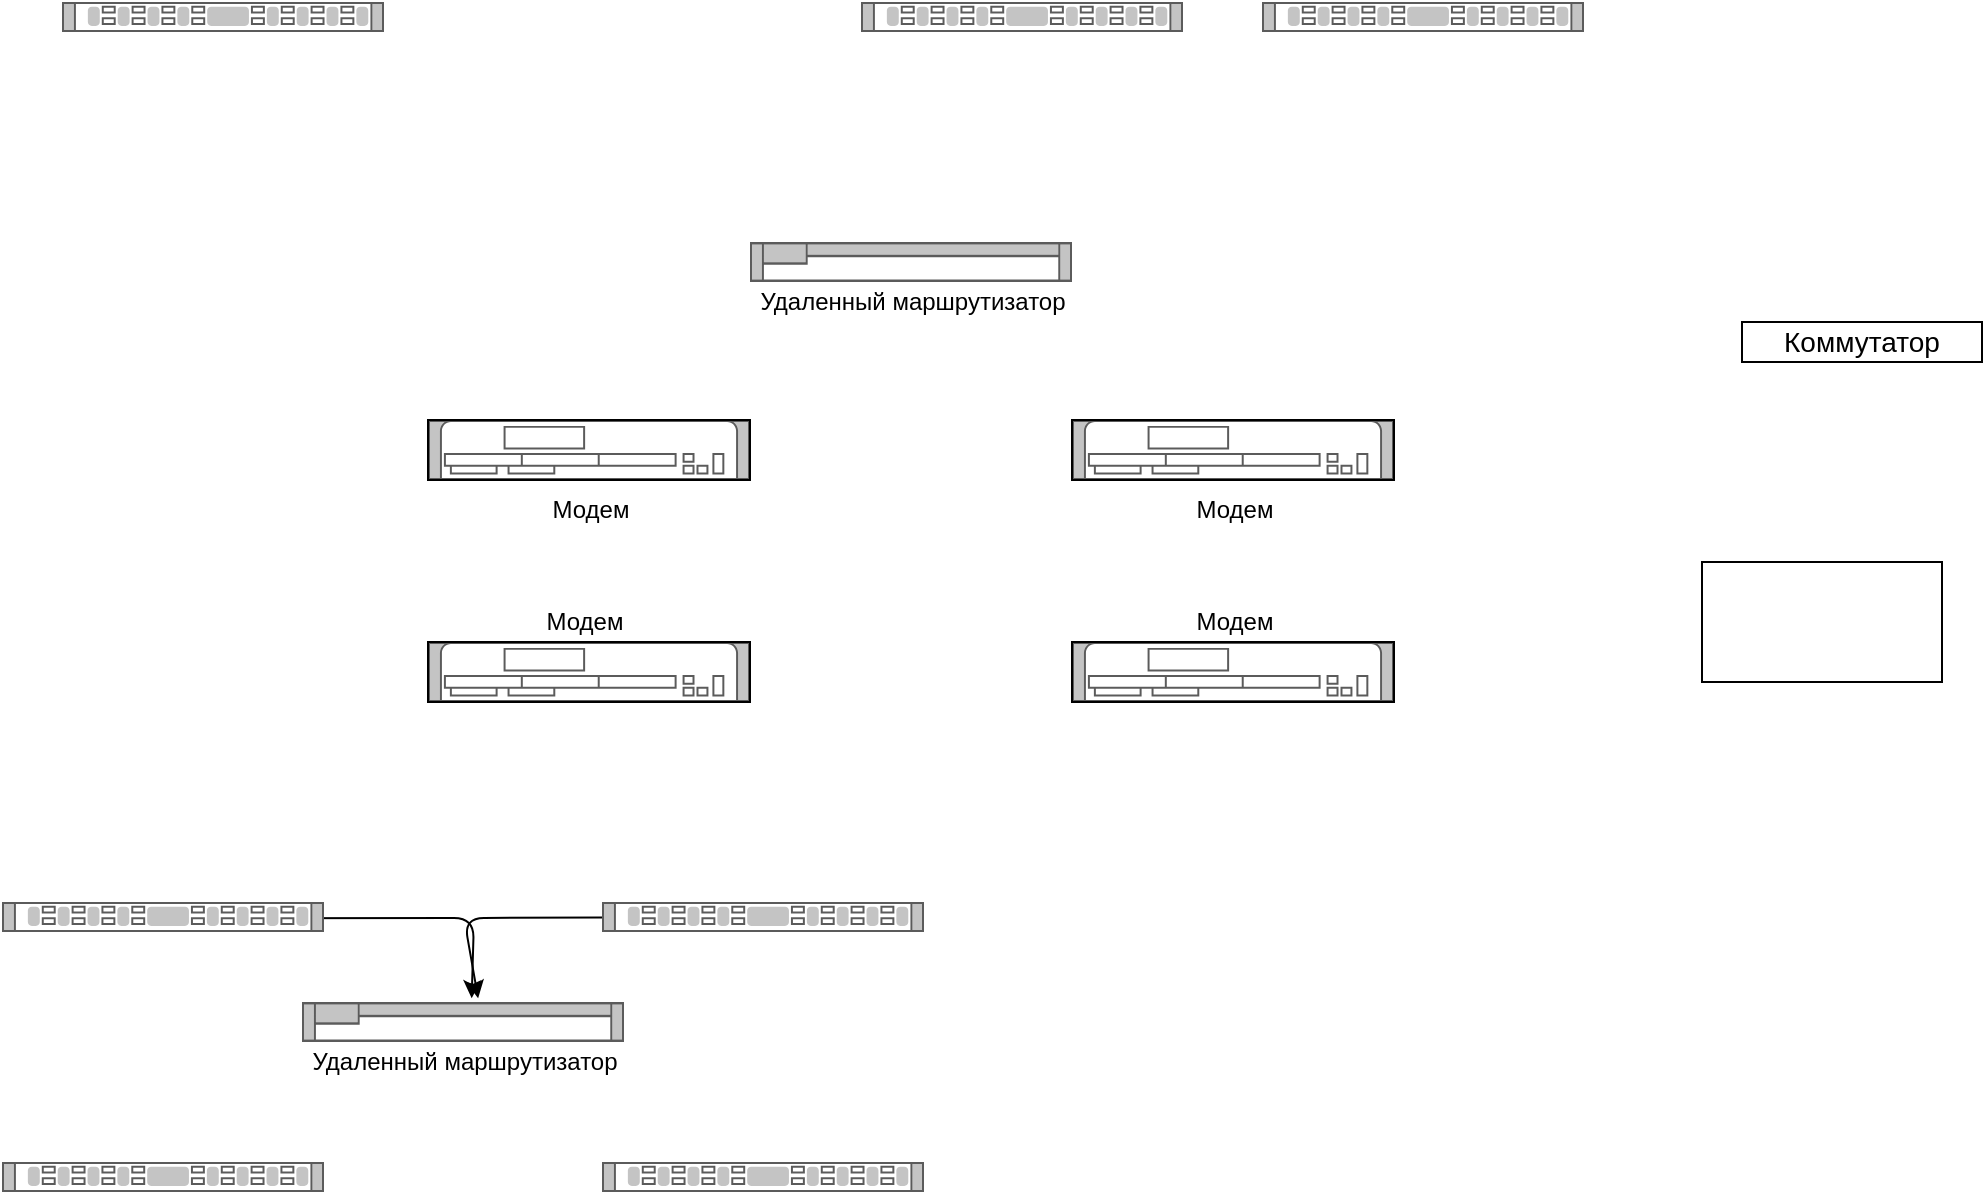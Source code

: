 <mxfile version="13.6.10" type="github">
  <diagram id="Ht1M8jgEwFfnCIfOTk4-" name="Page-1">
    <mxGraphModel dx="1303" dy="728" grid="1" gridSize="10" guides="1" tooltips="1" connect="1" arrows="1" fold="1" page="1" pageScale="1" pageWidth="1169" pageHeight="827" math="0" shadow="0">
      <root>
        <mxCell id="0" />
        <mxCell id="1" parent="0" />
        <mxCell id="H0Uw_oi4I9NrX1j97PpR-26" value="" style="endArrow=classic;html=1;exitX=0.444;exitY=0.541;exitDx=0;exitDy=0;exitPerimeter=0;entryX=0.527;entryY=-0.094;entryDx=0;entryDy=0;entryPerimeter=0;" edge="1" parent="1" source="H0Uw_oi4I9NrX1j97PpR-19" target="H0Uw_oi4I9NrX1j97PpR-17">
          <mxGeometry width="50" height="50" relative="1" as="geometry">
            <mxPoint x="650" y="690" as="sourcePoint" />
            <mxPoint x="700" y="640" as="targetPoint" />
            <Array as="points">
              <mxPoint x="286" y="558" />
            </Array>
          </mxGeometry>
        </mxCell>
        <mxCell id="H0Uw_oi4I9NrX1j97PpR-3" value="" style="shape=mxgraph.rack.cisco.cisco_nexus_3016_switch;html=1;labelPosition=right;align=left;spacingLeft=15;dashed=0;shadow=0;fillColor=#ffffff;" vertex="1" parent="1">
          <mxGeometry x="479.5" y="100" width="161" height="15" as="geometry" />
        </mxCell>
        <mxCell id="H0Uw_oi4I9NrX1j97PpR-4" value="" style="shape=mxgraph.rack.cisco.cisco_1941_series_integrated_services_router;html=1;labelPosition=right;align=left;spacingLeft=15;dashed=0;shadow=0;fillColor=#ffffff;" vertex="1" parent="1">
          <mxGeometry x="585" y="309" width="161" height="30" as="geometry" />
        </mxCell>
        <mxCell id="H0Uw_oi4I9NrX1j97PpR-5" value="" style="shape=mxgraph.rack.cisco.cisco_1905_serial_integrated_services_router;html=1;labelPosition=right;align=left;spacingLeft=15;dashed=0;shadow=0;fillColor=#ffffff;" vertex="1" parent="1">
          <mxGeometry x="424" y="220" width="161" height="20" as="geometry" />
        </mxCell>
        <mxCell id="H0Uw_oi4I9NrX1j97PpR-6" value="" style="shape=mxgraph.rack.cisco.cisco_nexus_3016_switch;html=1;labelPosition=right;align=left;spacingLeft=15;dashed=0;shadow=0;fillColor=#ffffff;" vertex="1" parent="1">
          <mxGeometry x="80" y="100" width="161" height="15" as="geometry" />
        </mxCell>
        <mxCell id="H0Uw_oi4I9NrX1j97PpR-8" value="" style="shape=mxgraph.rack.cisco.cisco_nexus_3016_switch;html=1;labelPosition=right;align=left;spacingLeft=15;dashed=0;shadow=0;fillColor=#ffffff;" vertex="1" parent="1">
          <mxGeometry x="680" y="100" width="161" height="15" as="geometry" />
        </mxCell>
        <mxCell id="H0Uw_oi4I9NrX1j97PpR-9" value="" style="shape=mxgraph.rack.cisco.cisco_1941_series_integrated_services_router;html=1;labelPosition=right;align=left;spacingLeft=15;dashed=0;shadow=0;fillColor=#ffffff;" vertex="1" parent="1">
          <mxGeometry x="263" y="309" width="161" height="30" as="geometry" />
        </mxCell>
        <mxCell id="H0Uw_oi4I9NrX1j97PpR-10" value="Модем" style="text;html=1;align=center;verticalAlign=middle;resizable=0;points=[];autosize=1;" vertex="1" parent="1">
          <mxGeometry x="318.5" y="344" width="50" height="20" as="geometry" />
        </mxCell>
        <mxCell id="H0Uw_oi4I9NrX1j97PpR-11" value="Модем" style="text;html=1;align=center;verticalAlign=middle;resizable=0;points=[];autosize=1;" vertex="1" parent="1">
          <mxGeometry x="640.5" y="344" width="50" height="20" as="geometry" />
        </mxCell>
        <mxCell id="H0Uw_oi4I9NrX1j97PpR-12" value="" style="shape=mxgraph.rack.cisco.cisco_1941_series_integrated_services_router;html=1;labelPosition=right;align=left;spacingLeft=15;dashed=0;shadow=0;fillColor=#ffffff;" vertex="1" parent="1">
          <mxGeometry x="585" y="420" width="161" height="30" as="geometry" />
        </mxCell>
        <mxCell id="H0Uw_oi4I9NrX1j97PpR-13" value="" style="shape=mxgraph.rack.cisco.cisco_1941_series_integrated_services_router;html=1;labelPosition=right;align=left;spacingLeft=15;dashed=0;shadow=0;fillColor=#ffffff;" vertex="1" parent="1">
          <mxGeometry x="263" y="420" width="161" height="30" as="geometry" />
        </mxCell>
        <mxCell id="H0Uw_oi4I9NrX1j97PpR-14" value="Модем" style="text;html=1;align=center;verticalAlign=middle;resizable=0;points=[];autosize=1;" vertex="1" parent="1">
          <mxGeometry x="315.5" y="400" width="50" height="20" as="geometry" />
        </mxCell>
        <mxCell id="H0Uw_oi4I9NrX1j97PpR-15" value="Модем" style="text;html=1;align=center;verticalAlign=middle;resizable=0;points=[];autosize=1;" vertex="1" parent="1">
          <mxGeometry x="640.5" y="400" width="50" height="20" as="geometry" />
        </mxCell>
        <mxCell id="H0Uw_oi4I9NrX1j97PpR-16" value="Удаленный маршрутизатор" style="text;html=1;align=center;verticalAlign=middle;resizable=0;points=[];autosize=1;" vertex="1" parent="1">
          <mxGeometry x="419.5" y="240" width="170" height="20" as="geometry" />
        </mxCell>
        <mxCell id="H0Uw_oi4I9NrX1j97PpR-17" value="" style="shape=mxgraph.rack.cisco.cisco_1905_serial_integrated_services_router;html=1;labelPosition=right;align=left;spacingLeft=15;dashed=0;shadow=0;fillColor=#ffffff;" vertex="1" parent="1">
          <mxGeometry x="200" y="600" width="161" height="20" as="geometry" />
        </mxCell>
        <mxCell id="H0Uw_oi4I9NrX1j97PpR-18" value="Удаленный маршрутизатор" style="text;html=1;align=center;verticalAlign=middle;resizable=0;points=[];autosize=1;" vertex="1" parent="1">
          <mxGeometry x="195.5" y="620" width="170" height="20" as="geometry" />
        </mxCell>
        <mxCell id="H0Uw_oi4I9NrX1j97PpR-19" value="" style="shape=mxgraph.rack.cisco.cisco_nexus_3016_switch;html=1;labelPosition=right;align=left;spacingLeft=15;dashed=0;shadow=0;fillColor=#ffffff;" vertex="1" parent="1">
          <mxGeometry x="50" y="550" width="161" height="15" as="geometry" />
        </mxCell>
        <mxCell id="H0Uw_oi4I9NrX1j97PpR-20" value="" style="shape=mxgraph.rack.cisco.cisco_nexus_3016_switch;html=1;labelPosition=right;align=left;spacingLeft=15;dashed=0;shadow=0;fillColor=#ffffff;" vertex="1" parent="1">
          <mxGeometry x="50" y="680" width="161" height="15" as="geometry" />
        </mxCell>
        <mxCell id="H0Uw_oi4I9NrX1j97PpR-21" value="" style="shape=mxgraph.rack.cisco.cisco_nexus_3016_switch;html=1;labelPosition=right;align=left;spacingLeft=15;dashed=0;shadow=0;fillColor=#ffffff;" vertex="1" parent="1">
          <mxGeometry x="350" y="680" width="161" height="15" as="geometry" />
        </mxCell>
        <mxCell id="H0Uw_oi4I9NrX1j97PpR-22" value="" style="shape=mxgraph.rack.cisco.cisco_nexus_3016_switch;html=1;labelPosition=right;align=left;spacingLeft=15;dashed=0;shadow=0;fillColor=#ffffff;" vertex="1" parent="1">
          <mxGeometry x="350" y="550" width="161" height="15" as="geometry" />
        </mxCell>
        <mxCell id="H0Uw_oi4I9NrX1j97PpR-27" value="" style="endArrow=classic;html=1;entryX=0.547;entryY=-0.094;entryDx=0;entryDy=0;entryPerimeter=0;" edge="1" parent="1" source="H0Uw_oi4I9NrX1j97PpR-22" target="H0Uw_oi4I9NrX1j97PpR-17">
          <mxGeometry width="50" height="50" relative="1" as="geometry">
            <mxPoint x="650" y="690" as="sourcePoint" />
            <mxPoint x="280" y="590" as="targetPoint" />
            <Array as="points">
              <mxPoint x="281" y="558" />
            </Array>
          </mxGeometry>
        </mxCell>
        <mxCell id="H0Uw_oi4I9NrX1j97PpR-28" value="" style="rounded=0;whiteSpace=wrap;html=1;" vertex="1" parent="1">
          <mxGeometry x="900" y="380" width="120" height="60" as="geometry" />
        </mxCell>
        <mxCell id="H0Uw_oi4I9NrX1j97PpR-29" value="&lt;font style=&quot;font-size: 14px;&quot;&gt;Коммутатор&lt;/font&gt;" style="rounded=0;whiteSpace=wrap;html=1;fontSize=14;" vertex="1" parent="1">
          <mxGeometry x="920" y="260" width="120" height="20" as="geometry" />
        </mxCell>
      </root>
    </mxGraphModel>
  </diagram>
</mxfile>
